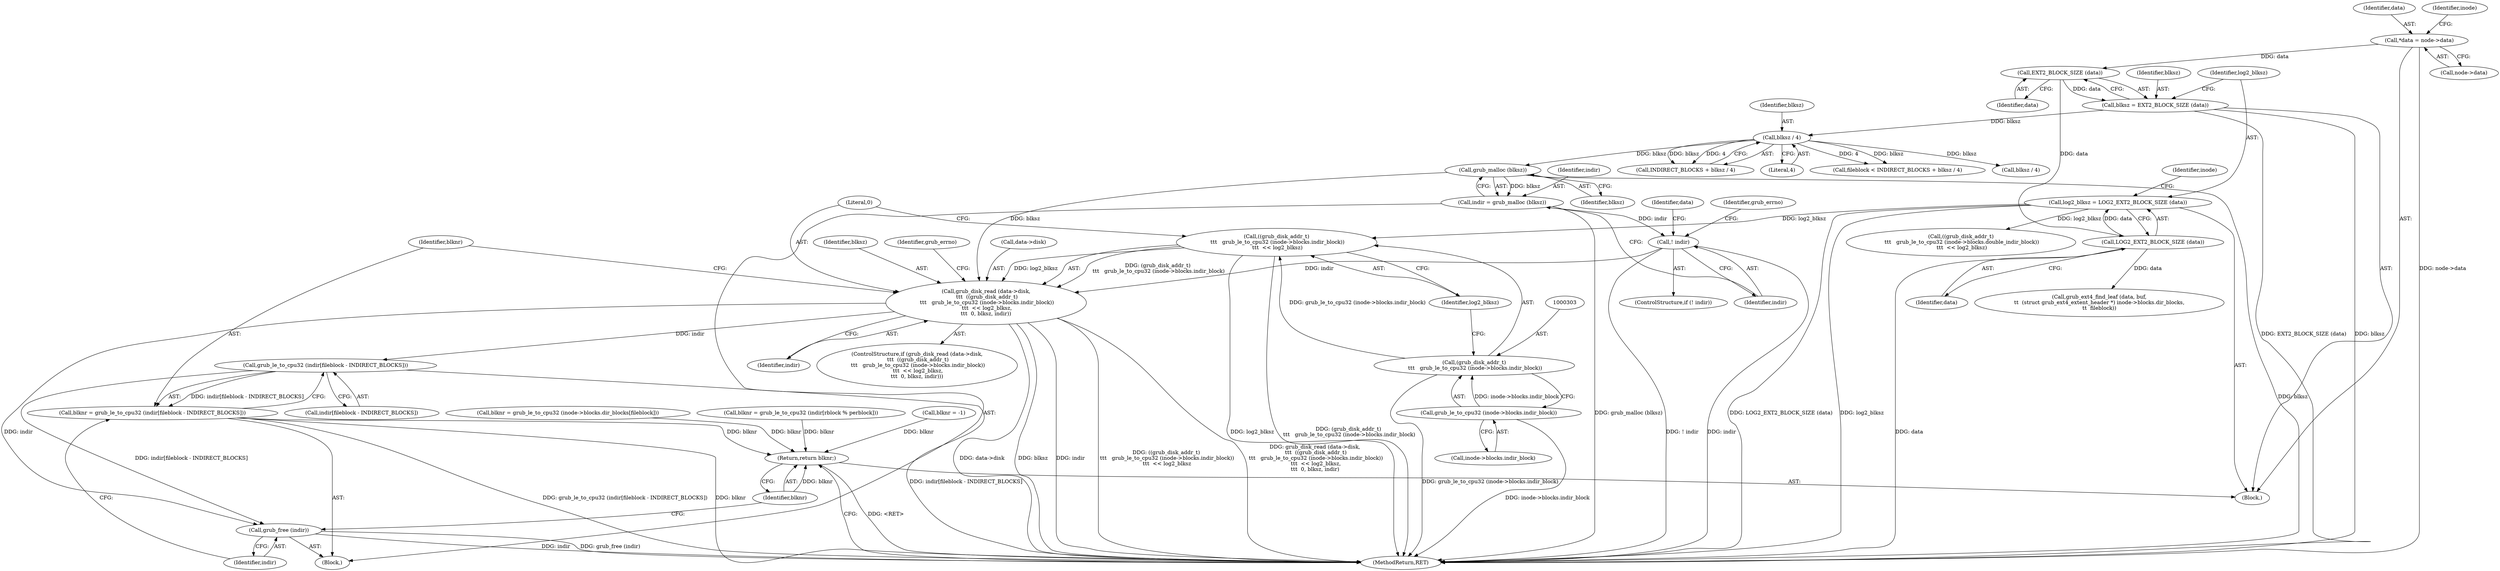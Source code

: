 digraph "1_radare2_65000a7fd9eea62359e6d6714f17b94a99a82edd_0@API" {
"1000297" [label="(Call,grub_disk_read (data->disk,\n \t\t\t  ((grub_disk_addr_t)\n \t\t\t   grub_le_to_cpu32 (inode->blocks.indir_block))\n \t\t\t  << log2_blksz,\n\t\t\t  0, blksz, indir))"];
"1000301" [label="(Call,((grub_disk_addr_t)\n \t\t\t   grub_le_to_cpu32 (inode->blocks.indir_block))\n \t\t\t  << log2_blksz)"];
"1000302" [label="(Call,(grub_disk_addr_t)\n \t\t\t   grub_le_to_cpu32 (inode->blocks.indir_block))"];
"1000304" [label="(Call,grub_le_to_cpu32 (inode->blocks.indir_block))"];
"1000132" [label="(Call,log2_blksz = LOG2_EXT2_BLOCK_SIZE (data))"];
"1000134" [label="(Call,LOG2_EXT2_BLOCK_SIZE (data))"];
"1000129" [label="(Call,EXT2_BLOCK_SIZE (data))"];
"1000109" [label="(Call,*data = node->data)"];
"1000289" [label="(Call,grub_malloc (blksz))"];
"1000282" [label="(Call,blksz / 4)"];
"1000127" [label="(Call,blksz = EXT2_BLOCK_SIZE (data))"];
"1000292" [label="(Call,! indir)"];
"1000287" [label="(Call,indir = grub_malloc (blksz))"];
"1000318" [label="(Call,grub_le_to_cpu32 (indir[fileblock - INDIRECT_BLOCKS]))"];
"1000316" [label="(Call,blknr = grub_le_to_cpu32 (indir[fileblock - INDIRECT_BLOCKS]))"];
"1000427" [label="(Return,return blknr;)"];
"1000324" [label="(Call,grub_free (indir))"];
"1000283" [label="(Identifier,blksz)"];
"1000301" [label="(Call,((grub_disk_addr_t)\n \t\t\t   grub_le_to_cpu32 (inode->blocks.indir_block))\n \t\t\t  << log2_blksz)"];
"1000428" [label="(Identifier,blknr)"];
"1000318" [label="(Call,grub_le_to_cpu32 (indir[fileblock - INDIRECT_BLOCKS]))"];
"1000110" [label="(Identifier,data)"];
"1000313" [label="(Identifier,indir)"];
"1000282" [label="(Call,blksz / 4)"];
"1000107" [label="(Block,)"];
"1000296" [label="(ControlStructure,if (grub_disk_read (data->disk,\n \t\t\t  ((grub_disk_addr_t)\n \t\t\t   grub_le_to_cpu32 (inode->blocks.indir_block))\n \t\t\t  << log2_blksz,\n\t\t\t  0, blksz, indir)))"];
"1000317" [label="(Identifier,blknr)"];
"1000305" [label="(Call,inode->blocks.indir_block)"];
"1000290" [label="(Identifier,blksz)"];
"1000319" [label="(Call,indir[fileblock - INDIRECT_BLOCKS])"];
"1000292" [label="(Call,! indir)"];
"1000132" [label="(Call,log2_blksz = LOG2_EXT2_BLOCK_SIZE (data))"];
"1000335" [label="(Call,blksz / 4)"];
"1000130" [label="(Identifier,data)"];
"1000291" [label="(ControlStructure,if (! indir))"];
"1000299" [label="(Identifier,data)"];
"1000298" [label="(Call,data->disk)"];
"1000429" [label="(MethodReturn,RET)"];
"1000324" [label="(Call,grub_free (indir))"];
"1000310" [label="(Identifier,log2_blksz)"];
"1000140" [label="(Identifier,inode)"];
"1000266" [label="(Call,blknr = grub_le_to_cpu32 (inode->blocks.dir_blocks[fileblock]))"];
"1000412" [label="(Call,blknr = grub_le_to_cpu32 (indir[rblock % perblock]))"];
"1000116" [label="(Identifier,inode)"];
"1000129" [label="(Call,EXT2_BLOCK_SIZE (data))"];
"1000325" [label="(Identifier,indir)"];
"1000122" [label="(Call,blknr = -1)"];
"1000135" [label="(Identifier,data)"];
"1000304" [label="(Call,grub_le_to_cpu32 (inode->blocks.indir_block))"];
"1000150" [label="(Call,grub_ext4_find_leaf (data, buf,\n\t\t  (struct grub_ext4_extent_header *) inode->blocks.dir_blocks,\n\t\t  fileblock))"];
"1000111" [label="(Call,node->data)"];
"1000284" [label="(Literal,4)"];
"1000280" [label="(Call,INDIRECT_BLOCKS + blksz / 4)"];
"1000133" [label="(Identifier,log2_blksz)"];
"1000312" [label="(Identifier,blksz)"];
"1000311" [label="(Literal,0)"];
"1000315" [label="(Identifier,grub_errno)"];
"1000285" [label="(Block,)"];
"1000127" [label="(Call,blksz = EXT2_BLOCK_SIZE (data))"];
"1000377" [label="(Call,((grub_disk_addr_t)\n \t\t\t   grub_le_to_cpu32 (inode->blocks.double_indir_block))\n \t\t\t  << log2_blksz)"];
"1000109" [label="(Call,*data = node->data)"];
"1000302" [label="(Call,(grub_disk_addr_t)\n \t\t\t   grub_le_to_cpu32 (inode->blocks.indir_block))"];
"1000297" [label="(Call,grub_disk_read (data->disk,\n \t\t\t  ((grub_disk_addr_t)\n \t\t\t   grub_le_to_cpu32 (inode->blocks.indir_block))\n \t\t\t  << log2_blksz,\n\t\t\t  0, blksz, indir))"];
"1000427" [label="(Return,return blknr;)"];
"1000316" [label="(Call,blknr = grub_le_to_cpu32 (indir[fileblock - INDIRECT_BLOCKS]))"];
"1000287" [label="(Call,indir = grub_malloc (blksz))"];
"1000293" [label="(Identifier,indir)"];
"1000295" [label="(Identifier,grub_errno)"];
"1000128" [label="(Identifier,blksz)"];
"1000278" [label="(Call,fileblock < INDIRECT_BLOCKS + blksz / 4)"];
"1000288" [label="(Identifier,indir)"];
"1000134" [label="(Call,LOG2_EXT2_BLOCK_SIZE (data))"];
"1000289" [label="(Call,grub_malloc (blksz))"];
"1000297" -> "1000296"  [label="AST: "];
"1000297" -> "1000313"  [label="CFG: "];
"1000298" -> "1000297"  [label="AST: "];
"1000301" -> "1000297"  [label="AST: "];
"1000311" -> "1000297"  [label="AST: "];
"1000312" -> "1000297"  [label="AST: "];
"1000313" -> "1000297"  [label="AST: "];
"1000315" -> "1000297"  [label="CFG: "];
"1000317" -> "1000297"  [label="CFG: "];
"1000297" -> "1000429"  [label="DDG: data->disk"];
"1000297" -> "1000429"  [label="DDG: blksz"];
"1000297" -> "1000429"  [label="DDG: indir"];
"1000297" -> "1000429"  [label="DDG: ((grub_disk_addr_t)\n \t\t\t   grub_le_to_cpu32 (inode->blocks.indir_block))\n \t\t\t  << log2_blksz"];
"1000297" -> "1000429"  [label="DDG: grub_disk_read (data->disk,\n \t\t\t  ((grub_disk_addr_t)\n \t\t\t   grub_le_to_cpu32 (inode->blocks.indir_block))\n \t\t\t  << log2_blksz,\n\t\t\t  0, blksz, indir)"];
"1000301" -> "1000297"  [label="DDG: (grub_disk_addr_t)\n \t\t\t   grub_le_to_cpu32 (inode->blocks.indir_block)"];
"1000301" -> "1000297"  [label="DDG: log2_blksz"];
"1000289" -> "1000297"  [label="DDG: blksz"];
"1000292" -> "1000297"  [label="DDG: indir"];
"1000297" -> "1000318"  [label="DDG: indir"];
"1000297" -> "1000324"  [label="DDG: indir"];
"1000301" -> "1000310"  [label="CFG: "];
"1000302" -> "1000301"  [label="AST: "];
"1000310" -> "1000301"  [label="AST: "];
"1000311" -> "1000301"  [label="CFG: "];
"1000301" -> "1000429"  [label="DDG: log2_blksz"];
"1000301" -> "1000429"  [label="DDG: (grub_disk_addr_t)\n \t\t\t   grub_le_to_cpu32 (inode->blocks.indir_block)"];
"1000302" -> "1000301"  [label="DDG: grub_le_to_cpu32 (inode->blocks.indir_block)"];
"1000132" -> "1000301"  [label="DDG: log2_blksz"];
"1000302" -> "1000304"  [label="CFG: "];
"1000303" -> "1000302"  [label="AST: "];
"1000304" -> "1000302"  [label="AST: "];
"1000310" -> "1000302"  [label="CFG: "];
"1000302" -> "1000429"  [label="DDG: grub_le_to_cpu32 (inode->blocks.indir_block)"];
"1000304" -> "1000302"  [label="DDG: inode->blocks.indir_block"];
"1000304" -> "1000305"  [label="CFG: "];
"1000305" -> "1000304"  [label="AST: "];
"1000304" -> "1000429"  [label="DDG: inode->blocks.indir_block"];
"1000132" -> "1000107"  [label="AST: "];
"1000132" -> "1000134"  [label="CFG: "];
"1000133" -> "1000132"  [label="AST: "];
"1000134" -> "1000132"  [label="AST: "];
"1000140" -> "1000132"  [label="CFG: "];
"1000132" -> "1000429"  [label="DDG: LOG2_EXT2_BLOCK_SIZE (data)"];
"1000132" -> "1000429"  [label="DDG: log2_blksz"];
"1000134" -> "1000132"  [label="DDG: data"];
"1000132" -> "1000377"  [label="DDG: log2_blksz"];
"1000134" -> "1000135"  [label="CFG: "];
"1000135" -> "1000134"  [label="AST: "];
"1000134" -> "1000429"  [label="DDG: data"];
"1000129" -> "1000134"  [label="DDG: data"];
"1000134" -> "1000150"  [label="DDG: data"];
"1000129" -> "1000127"  [label="AST: "];
"1000129" -> "1000130"  [label="CFG: "];
"1000130" -> "1000129"  [label="AST: "];
"1000127" -> "1000129"  [label="CFG: "];
"1000129" -> "1000127"  [label="DDG: data"];
"1000109" -> "1000129"  [label="DDG: data"];
"1000109" -> "1000107"  [label="AST: "];
"1000109" -> "1000111"  [label="CFG: "];
"1000110" -> "1000109"  [label="AST: "];
"1000111" -> "1000109"  [label="AST: "];
"1000116" -> "1000109"  [label="CFG: "];
"1000109" -> "1000429"  [label="DDG: node->data"];
"1000289" -> "1000287"  [label="AST: "];
"1000289" -> "1000290"  [label="CFG: "];
"1000290" -> "1000289"  [label="AST: "];
"1000287" -> "1000289"  [label="CFG: "];
"1000289" -> "1000429"  [label="DDG: blksz"];
"1000289" -> "1000287"  [label="DDG: blksz"];
"1000282" -> "1000289"  [label="DDG: blksz"];
"1000282" -> "1000280"  [label="AST: "];
"1000282" -> "1000284"  [label="CFG: "];
"1000283" -> "1000282"  [label="AST: "];
"1000284" -> "1000282"  [label="AST: "];
"1000280" -> "1000282"  [label="CFG: "];
"1000282" -> "1000278"  [label="DDG: blksz"];
"1000282" -> "1000278"  [label="DDG: 4"];
"1000282" -> "1000280"  [label="DDG: blksz"];
"1000282" -> "1000280"  [label="DDG: 4"];
"1000127" -> "1000282"  [label="DDG: blksz"];
"1000282" -> "1000335"  [label="DDG: blksz"];
"1000127" -> "1000107"  [label="AST: "];
"1000128" -> "1000127"  [label="AST: "];
"1000133" -> "1000127"  [label="CFG: "];
"1000127" -> "1000429"  [label="DDG: EXT2_BLOCK_SIZE (data)"];
"1000127" -> "1000429"  [label="DDG: blksz"];
"1000292" -> "1000291"  [label="AST: "];
"1000292" -> "1000293"  [label="CFG: "];
"1000293" -> "1000292"  [label="AST: "];
"1000295" -> "1000292"  [label="CFG: "];
"1000299" -> "1000292"  [label="CFG: "];
"1000292" -> "1000429"  [label="DDG: ! indir"];
"1000292" -> "1000429"  [label="DDG: indir"];
"1000287" -> "1000292"  [label="DDG: indir"];
"1000287" -> "1000285"  [label="AST: "];
"1000288" -> "1000287"  [label="AST: "];
"1000293" -> "1000287"  [label="CFG: "];
"1000287" -> "1000429"  [label="DDG: grub_malloc (blksz)"];
"1000318" -> "1000316"  [label="AST: "];
"1000318" -> "1000319"  [label="CFG: "];
"1000319" -> "1000318"  [label="AST: "];
"1000316" -> "1000318"  [label="CFG: "];
"1000318" -> "1000429"  [label="DDG: indir[fileblock - INDIRECT_BLOCKS]"];
"1000318" -> "1000316"  [label="DDG: indir[fileblock - INDIRECT_BLOCKS]"];
"1000318" -> "1000324"  [label="DDG: indir[fileblock - INDIRECT_BLOCKS]"];
"1000316" -> "1000285"  [label="AST: "];
"1000317" -> "1000316"  [label="AST: "];
"1000325" -> "1000316"  [label="CFG: "];
"1000316" -> "1000429"  [label="DDG: grub_le_to_cpu32 (indir[fileblock - INDIRECT_BLOCKS])"];
"1000316" -> "1000429"  [label="DDG: blknr"];
"1000316" -> "1000427"  [label="DDG: blknr"];
"1000427" -> "1000107"  [label="AST: "];
"1000427" -> "1000428"  [label="CFG: "];
"1000428" -> "1000427"  [label="AST: "];
"1000429" -> "1000427"  [label="CFG: "];
"1000427" -> "1000429"  [label="DDG: <RET>"];
"1000428" -> "1000427"  [label="DDG: blknr"];
"1000122" -> "1000427"  [label="DDG: blknr"];
"1000266" -> "1000427"  [label="DDG: blknr"];
"1000412" -> "1000427"  [label="DDG: blknr"];
"1000324" -> "1000285"  [label="AST: "];
"1000324" -> "1000325"  [label="CFG: "];
"1000325" -> "1000324"  [label="AST: "];
"1000428" -> "1000324"  [label="CFG: "];
"1000324" -> "1000429"  [label="DDG: grub_free (indir)"];
"1000324" -> "1000429"  [label="DDG: indir"];
}
